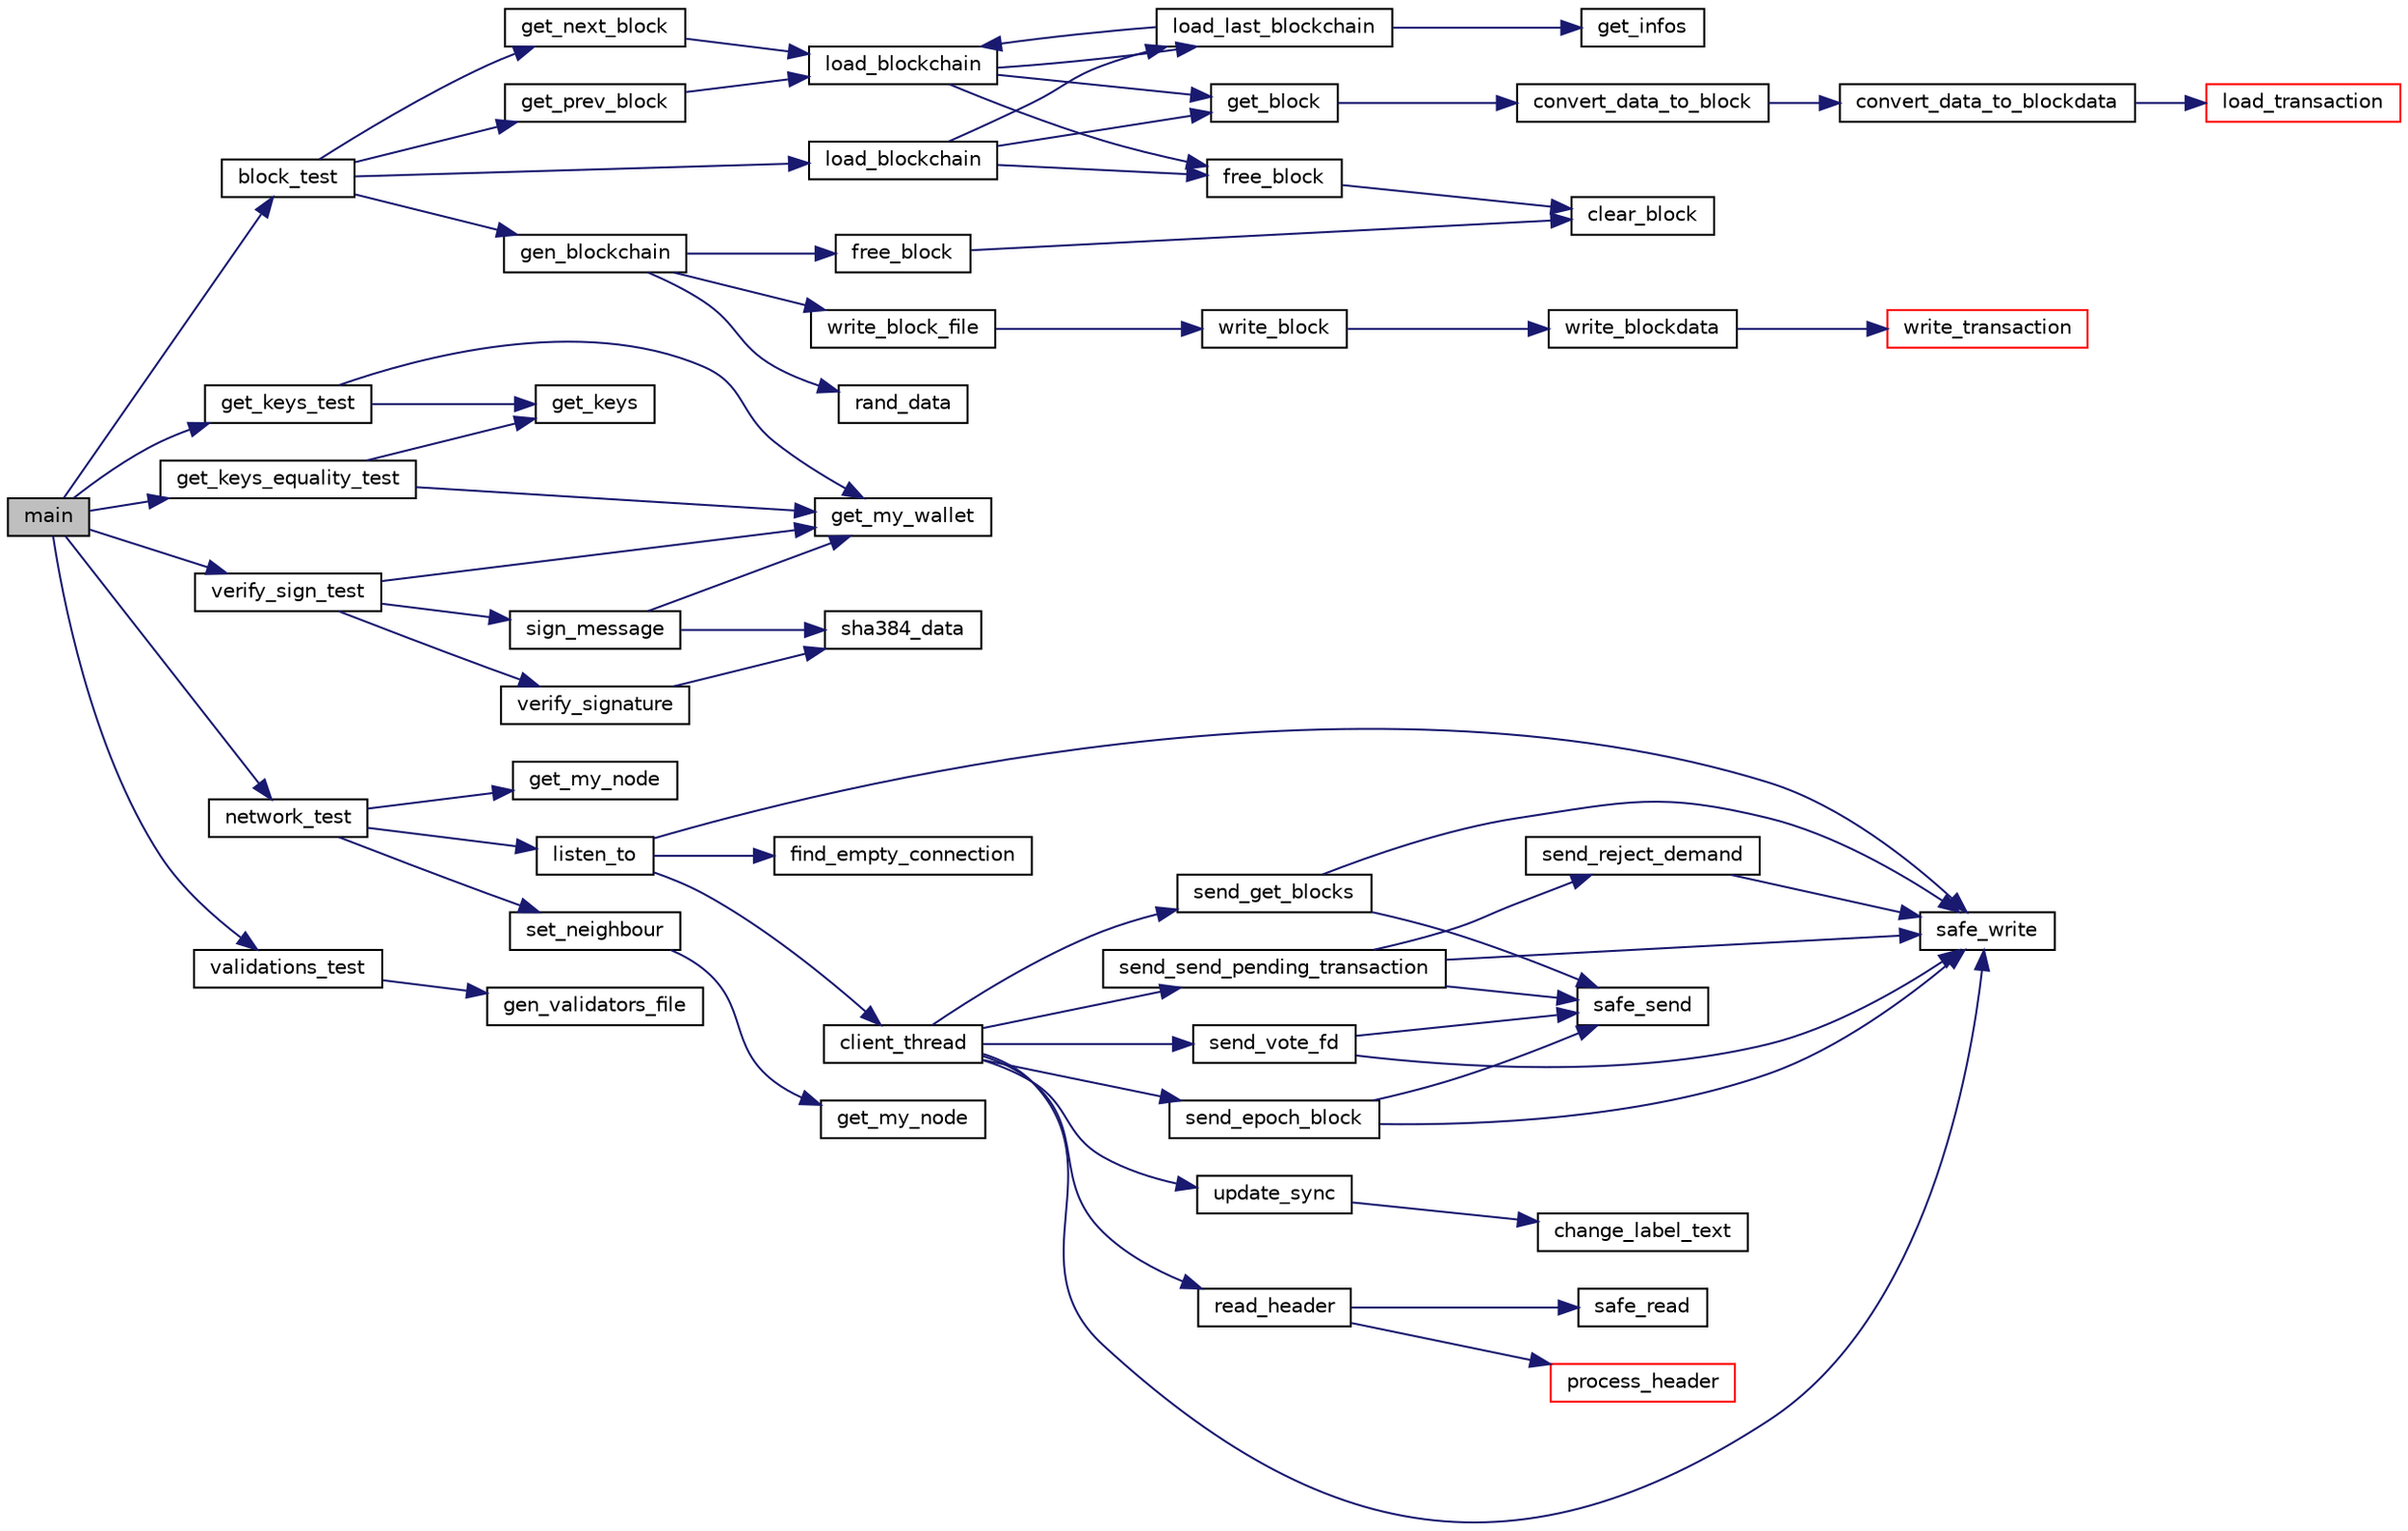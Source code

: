 digraph "main"
{
 // LATEX_PDF_SIZE
  edge [fontname="Helvetica",fontsize="10",labelfontname="Helvetica",labelfontsize="10"];
  node [fontname="Helvetica",fontsize="10",shape=record];
  rankdir="LR";
  Node1 [label="main",height=0.2,width=0.4,color="black", fillcolor="grey75", style="filled", fontcolor="black",tooltip=" "];
  Node1 -> Node2 [color="midnightblue",fontsize="10",style="solid",fontname="Helvetica"];
  Node2 [label="block_test",height=0.2,width=0.4,color="black", fillcolor="white", style="filled",URL="$block__test_8h.html#ad83790a3d08aff3d0de25b9a76e474c4",tooltip=" "];
  Node2 -> Node3 [color="midnightblue",fontsize="10",style="solid",fontname="Helvetica"];
  Node3 [label="gen_blockchain",height=0.2,width=0.4,color="black", fillcolor="white", style="filled",URL="$_g_e_n__blockchain__files_8c.html#a0e9bde4bbac100275e4d42d750e412e2",tooltip=" "];
  Node3 -> Node4 [color="midnightblue",fontsize="10",style="solid",fontname="Helvetica"];
  Node4 [label="free_block",height=0.2,width=0.4,color="black", fillcolor="white", style="filled",URL="$block_8h.html#a3eb417f7cce88e8ec69d6974cd25e49f",tooltip="Free a block struct."];
  Node4 -> Node5 [color="midnightblue",fontsize="10",style="solid",fontname="Helvetica"];
  Node5 [label="clear_block",height=0.2,width=0.4,color="black", fillcolor="white", style="filled",URL="$block_8c.html#a3beaf10afd57aec50225774ba2a21680",tooltip=" "];
  Node3 -> Node6 [color="midnightblue",fontsize="10",style="solid",fontname="Helvetica"];
  Node6 [label="rand_data",height=0.2,width=0.4,color="black", fillcolor="white", style="filled",URL="$_g_e_n__blockchain__files_8c.html#ad441200db6b070e2d05e8d79d3d6c1ff",tooltip=" "];
  Node3 -> Node7 [color="midnightblue",fontsize="10",style="solid",fontname="Helvetica"];
  Node7 [label="write_block_file",height=0.2,width=0.4,color="black", fillcolor="white", style="filled",URL="$block_8h.html#a31943025b7c5be568f87a90fcdcaf8c2",tooltip="Writes a block struct in a file."];
  Node7 -> Node8 [color="midnightblue",fontsize="10",style="solid",fontname="Helvetica"];
  Node8 [label="write_block",height=0.2,width=0.4,color="black", fillcolor="white", style="filled",URL="$block_8c.html#a58b3466ce733938859f0651b2a756e95",tooltip="Writes a block in a file."];
  Node8 -> Node9 [color="midnightblue",fontsize="10",style="solid",fontname="Helvetica"];
  Node9 [label="write_blockdata",height=0.2,width=0.4,color="black", fillcolor="white", style="filled",URL="$block_8c.html#a0e5ff1f119568fb8566981cf7da11d7f",tooltip="Writes blockdata in a file."];
  Node9 -> Node10 [color="midnightblue",fontsize="10",style="solid",fontname="Helvetica"];
  Node10 [label="write_transaction",height=0.2,width=0.4,color="red", fillcolor="white", style="filled",URL="$transaction_8h.html#a5bff0131aa50faf1cd0236e0b44169eb",tooltip=" "];
  Node2 -> Node12 [color="midnightblue",fontsize="10",style="solid",fontname="Helvetica"];
  Node12 [label="get_next_block",height=0.2,width=0.4,color="black", fillcolor="white", style="filled",URL="$block_8h.html#a5a63c778922af92cc7cca82db0aa7642",tooltip="For a block of height h, returns the block of height h+1"];
  Node12 -> Node13 [color="midnightblue",fontsize="10",style="solid",fontname="Helvetica"];
  Node13 [label="load_blockchain",height=0.2,width=0.4,color="black", fillcolor="white", style="filled",URL="$block_8c.html#a7acee00b67ed21663a5b05242acc822d",tooltip="Loads a blockchain object with a padding of 'nb_chunk'."];
  Node13 -> Node14 [color="midnightblue",fontsize="10",style="solid",fontname="Helvetica"];
  Node14 [label="free_block",height=0.2,width=0.4,color="black", fillcolor="white", style="filled",URL="$block_8c.html#a3eb417f7cce88e8ec69d6974cd25e49f",tooltip="Free a block struct."];
  Node14 -> Node5 [color="midnightblue",fontsize="10",style="solid",fontname="Helvetica"];
  Node13 -> Node15 [color="midnightblue",fontsize="10",style="solid",fontname="Helvetica"];
  Node15 [label="get_block",height=0.2,width=0.4,color="black", fillcolor="white", style="filled",URL="$block_8c.html#a32140266e4b385f64860944a5edd0153",tooltip="Get a block object."];
  Node15 -> Node16 [color="midnightblue",fontsize="10",style="solid",fontname="Helvetica"];
  Node16 [label="convert_data_to_block",height=0.2,width=0.4,color="black", fillcolor="white", style="filled",URL="$block_8c.html#ada1355f8610cc450d7c8f662dc6a7aef",tooltip=" "];
  Node16 -> Node17 [color="midnightblue",fontsize="10",style="solid",fontname="Helvetica"];
  Node17 [label="convert_data_to_blockdata",height=0.2,width=0.4,color="black", fillcolor="white", style="filled",URL="$block_8c.html#afcda50ce8deb3b381aeb5b88689f919f",tooltip=" "];
  Node17 -> Node18 [color="midnightblue",fontsize="10",style="solid",fontname="Helvetica"];
  Node18 [label="load_transaction",height=0.2,width=0.4,color="red", fillcolor="white", style="filled",URL="$transaction_8h.html#a4f4e33641ff7466e848182ce420827b6",tooltip=" "];
  Node13 -> Node20 [color="midnightblue",fontsize="10",style="solid",fontname="Helvetica"];
  Node20 [label="load_last_blockchain",height=0.2,width=0.4,color="black", fillcolor="white", style="filled",URL="$block_8c.html#a4ece7b96ab33761bf1d33f1e8b766ceb",tooltip="Load the last local blockchain chunk."];
  Node20 -> Node21 [color="midnightblue",fontsize="10",style="solid",fontname="Helvetica"];
  Node21 [label="get_infos",height=0.2,width=0.4,color="black", fillcolor="white", style="filled",URL="$client_8h.html#a480459f3451fa57a66df548ca0b408e3",tooltip=" "];
  Node20 -> Node13 [color="midnightblue",fontsize="10",style="solid",fontname="Helvetica"];
  Node2 -> Node22 [color="midnightblue",fontsize="10",style="solid",fontname="Helvetica"];
  Node22 [label="get_prev_block",height=0.2,width=0.4,color="black", fillcolor="white", style="filled",URL="$block_8h.html#afa89e120ede17e486633e4005ccf44f1",tooltip="For a block of height h, return the block of height h-1"];
  Node22 -> Node13 [color="midnightblue",fontsize="10",style="solid",fontname="Helvetica"];
  Node2 -> Node23 [color="midnightblue",fontsize="10",style="solid",fontname="Helvetica"];
  Node23 [label="load_blockchain",height=0.2,width=0.4,color="black", fillcolor="white", style="filled",URL="$block_8h.html#a7acee00b67ed21663a5b05242acc822d",tooltip="Loads a blockchain object with a padding of 'nb_chunk'."];
  Node23 -> Node14 [color="midnightblue",fontsize="10",style="solid",fontname="Helvetica"];
  Node23 -> Node15 [color="midnightblue",fontsize="10",style="solid",fontname="Helvetica"];
  Node23 -> Node20 [color="midnightblue",fontsize="10",style="solid",fontname="Helvetica"];
  Node1 -> Node24 [color="midnightblue",fontsize="10",style="solid",fontname="Helvetica"];
  Node24 [label="get_keys_equality_test",height=0.2,width=0.4,color="black", fillcolor="white", style="filled",URL="$rsa__test_8h.html#a4a75fd529349b64297cc6abb08f2aaf6",tooltip=" "];
  Node24 -> Node25 [color="midnightblue",fontsize="10",style="solid",fontname="Helvetica"];
  Node25 [label="get_keys",height=0.2,width=0.4,color="black", fillcolor="white", style="filled",URL="$rsa_8h.html#a43ef74c79e95360f43f9f9bd32b33b1d",tooltip="Get the keys object."];
  Node24 -> Node26 [color="midnightblue",fontsize="10",style="solid",fontname="Helvetica"];
  Node26 [label="get_my_wallet",height=0.2,width=0.4,color="black", fillcolor="white", style="filled",URL="$wallet_8h.html#a993fb7ec0c86c7a2d8ff68363e9f5304",tooltip="Get my wallet object."];
  Node1 -> Node27 [color="midnightblue",fontsize="10",style="solid",fontname="Helvetica"];
  Node27 [label="get_keys_test",height=0.2,width=0.4,color="black", fillcolor="white", style="filled",URL="$rsa__test_8h.html#a7309b60d797fb615e8f65c3ffff55dbd",tooltip=" "];
  Node27 -> Node25 [color="midnightblue",fontsize="10",style="solid",fontname="Helvetica"];
  Node27 -> Node26 [color="midnightblue",fontsize="10",style="solid",fontname="Helvetica"];
  Node1 -> Node28 [color="midnightblue",fontsize="10",style="solid",fontname="Helvetica"];
  Node28 [label="network_test",height=0.2,width=0.4,color="black", fillcolor="white", style="filled",URL="$client__test_8h.html#ade76ed0fdf28b393fbdc89e611688256",tooltip=" "];
  Node28 -> Node29 [color="midnightblue",fontsize="10",style="solid",fontname="Helvetica"];
  Node29 [label="get_my_node",height=0.2,width=0.4,color="black", fillcolor="white", style="filled",URL="$network_2client_8h.html#a745cc052bf8990bd3189b857a1d29f40",tooltip="Get the my node object."];
  Node28 -> Node30 [color="midnightblue",fontsize="10",style="solid",fontname="Helvetica"];
  Node30 [label="listen_to",height=0.2,width=0.4,color="black", fillcolor="white", style="filled",URL="$network_2client_8h.html#a7be5d0a5ee88cfd1a654fc4813273708",tooltip="Tries to connect to the peer-to-peer network via a node in the Node structure."];
  Node30 -> Node31 [color="midnightblue",fontsize="10",style="solid",fontname="Helvetica"];
  Node31 [label="client_thread",height=0.2,width=0.4,color="black", fillcolor="white", style="filled",URL="$core_2network_2client_8c.html#a351b786eb662460f254da2ff204fcfcc",tooltip=" "];
  Node31 -> Node32 [color="midnightblue",fontsize="10",style="solid",fontname="Helvetica"];
  Node32 [label="read_header",height=0.2,width=0.4,color="black", fillcolor="white", style="filled",URL="$get__data_8h.html#a1f63104d8a019196f59d848bacafcaf0",tooltip="Waits a header in 'sockfd', reads it and processes it."];
  Node32 -> Node33 [color="midnightblue",fontsize="10",style="solid",fontname="Helvetica"];
  Node33 [label="process_header",height=0.2,width=0.4,color="red", fillcolor="white", style="filled",URL="$get__data_8c.html#acf73eaf498a41a592973793346c358d7",tooltip=" "];
  Node32 -> Node81 [color="midnightblue",fontsize="10",style="solid",fontname="Helvetica"];
  Node81 [label="safe_read",height=0.2,width=0.4,color="black", fillcolor="white", style="filled",URL="$safe_8h.html#a5cdb8f1fd0a2b177164e88074639a648",tooltip="Reads safely in a file descriptor until '\\r\\n\\r\\n'."];
  Node31 -> Node66 [color="midnightblue",fontsize="10",style="solid",fontname="Helvetica"];
  Node66 [label="safe_write",height=0.2,width=0.4,color="black", fillcolor="white", style="filled",URL="$safe_8h.html#a405edff38f586c79822927a3b981e504",tooltip="Writes safely to a file descriptor."];
  Node31 -> Node86 [color="midnightblue",fontsize="10",style="solid",fontname="Helvetica"];
  Node86 [label="send_epoch_block",height=0.2,width=0.4,color="black", fillcolor="white", style="filled",URL="$send__data_8h.html#aa071fb878bcd5651f272fb06d5e30703",tooltip=" "];
  Node86 -> Node71 [color="midnightblue",fontsize="10",style="solid",fontname="Helvetica"];
  Node71 [label="safe_send",height=0.2,width=0.4,color="black", fillcolor="white", style="filled",URL="$safe_8h.html#aeb28bdb1609a5e208b7840b471413e81",tooltip="Send safely to a file descriptor."];
  Node86 -> Node66 [color="midnightblue",fontsize="10",style="solid",fontname="Helvetica"];
  Node31 -> Node87 [color="midnightblue",fontsize="10",style="solid",fontname="Helvetica"];
  Node87 [label="send_get_blocks",height=0.2,width=0.4,color="black", fillcolor="white", style="filled",URL="$send__data_8h.html#a51882be5abfcbec43cd4172fecc4ccce",tooltip="Sends get blocks."];
  Node87 -> Node71 [color="midnightblue",fontsize="10",style="solid",fontname="Helvetica"];
  Node87 -> Node66 [color="midnightblue",fontsize="10",style="solid",fontname="Helvetica"];
  Node31 -> Node73 [color="midnightblue",fontsize="10",style="solid",fontname="Helvetica"];
  Node73 [label="send_send_pending_transaction",height=0.2,width=0.4,color="black", fillcolor="white", style="filled",URL="$send__data_8h.html#a44568bf063db6d1080211c0b9600f96f",tooltip=" "];
  Node73 -> Node71 [color="midnightblue",fontsize="10",style="solid",fontname="Helvetica"];
  Node73 -> Node66 [color="midnightblue",fontsize="10",style="solid",fontname="Helvetica"];
  Node73 -> Node74 [color="midnightblue",fontsize="10",style="solid",fontname="Helvetica"];
  Node74 [label="send_reject_demand",height=0.2,width=0.4,color="black", fillcolor="white", style="filled",URL="$send__data_8c.html#aa8859ad379bea05c4aa49401434f643b",tooltip=" "];
  Node74 -> Node66 [color="midnightblue",fontsize="10",style="solid",fontname="Helvetica"];
  Node31 -> Node88 [color="midnightblue",fontsize="10",style="solid",fontname="Helvetica"];
  Node88 [label="send_vote_fd",height=0.2,width=0.4,color="black", fillcolor="white", style="filled",URL="$send__data_8h.html#a39e8a998b5ca364579e286a92daa92c0",tooltip=" "];
  Node88 -> Node71 [color="midnightblue",fontsize="10",style="solid",fontname="Helvetica"];
  Node88 -> Node66 [color="midnightblue",fontsize="10",style="solid",fontname="Helvetica"];
  Node31 -> Node89 [color="midnightblue",fontsize="10",style="solid",fontname="Helvetica"];
  Node89 [label="update_sync",height=0.2,width=0.4,color="black", fillcolor="white", style="filled",URL="$ui_8h.html#aa390af6abf83347d6b141cee7b7dde29",tooltip=" "];
  Node89 -> Node90 [color="midnightblue",fontsize="10",style="solid",fontname="Helvetica"];
  Node90 [label="change_label_text",height=0.2,width=0.4,color="black", fillcolor="white", style="filled",URL="$ui_8c.html#ae4c608b5626430bac55322e32309bf8f",tooltip=" "];
  Node30 -> Node91 [color="midnightblue",fontsize="10",style="solid",fontname="Helvetica"];
  Node91 [label="find_empty_connection",height=0.2,width=0.4,color="black", fillcolor="white", style="filled",URL="$core_2network_2client_8c.html#ac6f2cb10ccd85dd8e65b4523d734bcfe",tooltip=" "];
  Node30 -> Node66 [color="midnightblue",fontsize="10",style="solid",fontname="Helvetica"];
  Node28 -> Node35 [color="midnightblue",fontsize="10",style="solid",fontname="Helvetica"];
  Node35 [label="set_neighbour",height=0.2,width=0.4,color="black", fillcolor="white", style="filled",URL="$network_2client_8h.html#a65f3df28a906d619b5f408a26aec7649",tooltip="Sets a neighbour in the client.neightbours section."];
  Node35 -> Node36 [color="midnightblue",fontsize="10",style="solid",fontname="Helvetica"];
  Node36 [label="get_my_node",height=0.2,width=0.4,color="black", fillcolor="white", style="filled",URL="$core_2network_2client_8c.html#a745cc052bf8990bd3189b857a1d29f40",tooltip="Get the my node object."];
  Node1 -> Node92 [color="midnightblue",fontsize="10",style="solid",fontname="Helvetica"];
  Node92 [label="validations_test",height=0.2,width=0.4,color="black", fillcolor="white", style="filled",URL="$validations__test_8h.html#ab838b4317c66f7c0e811c0bb3b595d2f",tooltip=" "];
  Node92 -> Node93 [color="midnightblue",fontsize="10",style="solid",fontname="Helvetica"];
  Node93 [label="gen_validators_file",height=0.2,width=0.4,color="black", fillcolor="white", style="filled",URL="$_g_e_n__validators__file_8c.html#abf3fe34d9f81a5c8f8de30fe8b1c2395",tooltip="Generate a mock validators states file."];
  Node1 -> Node94 [color="midnightblue",fontsize="10",style="solid",fontname="Helvetica"];
  Node94 [label="verify_sign_test",height=0.2,width=0.4,color="black", fillcolor="white", style="filled",URL="$signature__test_8h.html#a1a567e3415b0bcb5531f72f29d571dac",tooltip=" "];
  Node94 -> Node26 [color="midnightblue",fontsize="10",style="solid",fontname="Helvetica"];
  Node94 -> Node95 [color="midnightblue",fontsize="10",style="solid",fontname="Helvetica"];
  Node95 [label="sign_message",height=0.2,width=0.4,color="black", fillcolor="white", style="filled",URL="$signature_8h.html#ae19c745c1be8c5d67048188ede9a779d",tooltip="buffer <- encrypt(SHA284(msg,len_data),wallet_priv_key)"];
  Node95 -> Node26 [color="midnightblue",fontsize="10",style="solid",fontname="Helvetica"];
  Node95 -> Node46 [color="midnightblue",fontsize="10",style="solid",fontname="Helvetica"];
  Node46 [label="sha384_data",height=0.2,width=0.4,color="black", fillcolor="white", style="filled",URL="$hash_8h.html#a67d06acefe39c395887f87d76bed5ba3",tooltip="Apply the SHA384 algorithm on a 'data' of size 'len_data'."];
  Node94 -> Node96 [color="midnightblue",fontsize="10",style="solid",fontname="Helvetica"];
  Node96 [label="verify_signature",height=0.2,width=0.4,color="black", fillcolor="white", style="filled",URL="$signature_8h.html#abb24ef32c40711494e34d7639e64f8a3",tooltip="Verifies if SHA384(data) == decrypt(signature,pub_key)"];
  Node96 -> Node46 [color="midnightblue",fontsize="10",style="solid",fontname="Helvetica"];
}
